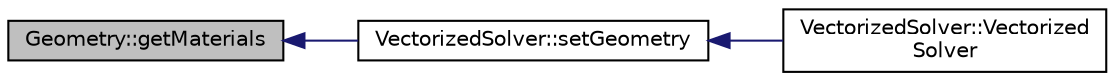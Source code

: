 digraph "Geometry::getMaterials"
{
  edge [fontname="Helvetica",fontsize="10",labelfontname="Helvetica",labelfontsize="10"];
  node [fontname="Helvetica",fontsize="10",shape=record];
  rankdir="LR";
  Node1 [label="Geometry::getMaterials",height=0.2,width=0.4,color="black", fillcolor="grey75", style="filled" fontcolor="black"];
  Node1 -> Node2 [dir="back",color="midnightblue",fontsize="10",style="solid",fontname="Helvetica"];
  Node2 [label="VectorizedSolver::setGeometry",height=0.2,width=0.4,color="black", fillcolor="white", style="filled",URL="$classVectorizedSolver.html#ab4a29f8b4f8cbb4dff38ce2b85a56642",tooltip="Sets the Geometry for the Solver and aligns all Material cross-section data for SIMD vector instructi..."];
  Node2 -> Node3 [dir="back",color="midnightblue",fontsize="10",style="solid",fontname="Helvetica"];
  Node3 [label="VectorizedSolver::Vectorized\lSolver",height=0.2,width=0.4,color="black", fillcolor="white", style="filled",URL="$classVectorizedSolver.html#a4115f20eeaf814518521c75568045794",tooltip="Constructor initializes empty arrays for source, flux, etc."];
}
